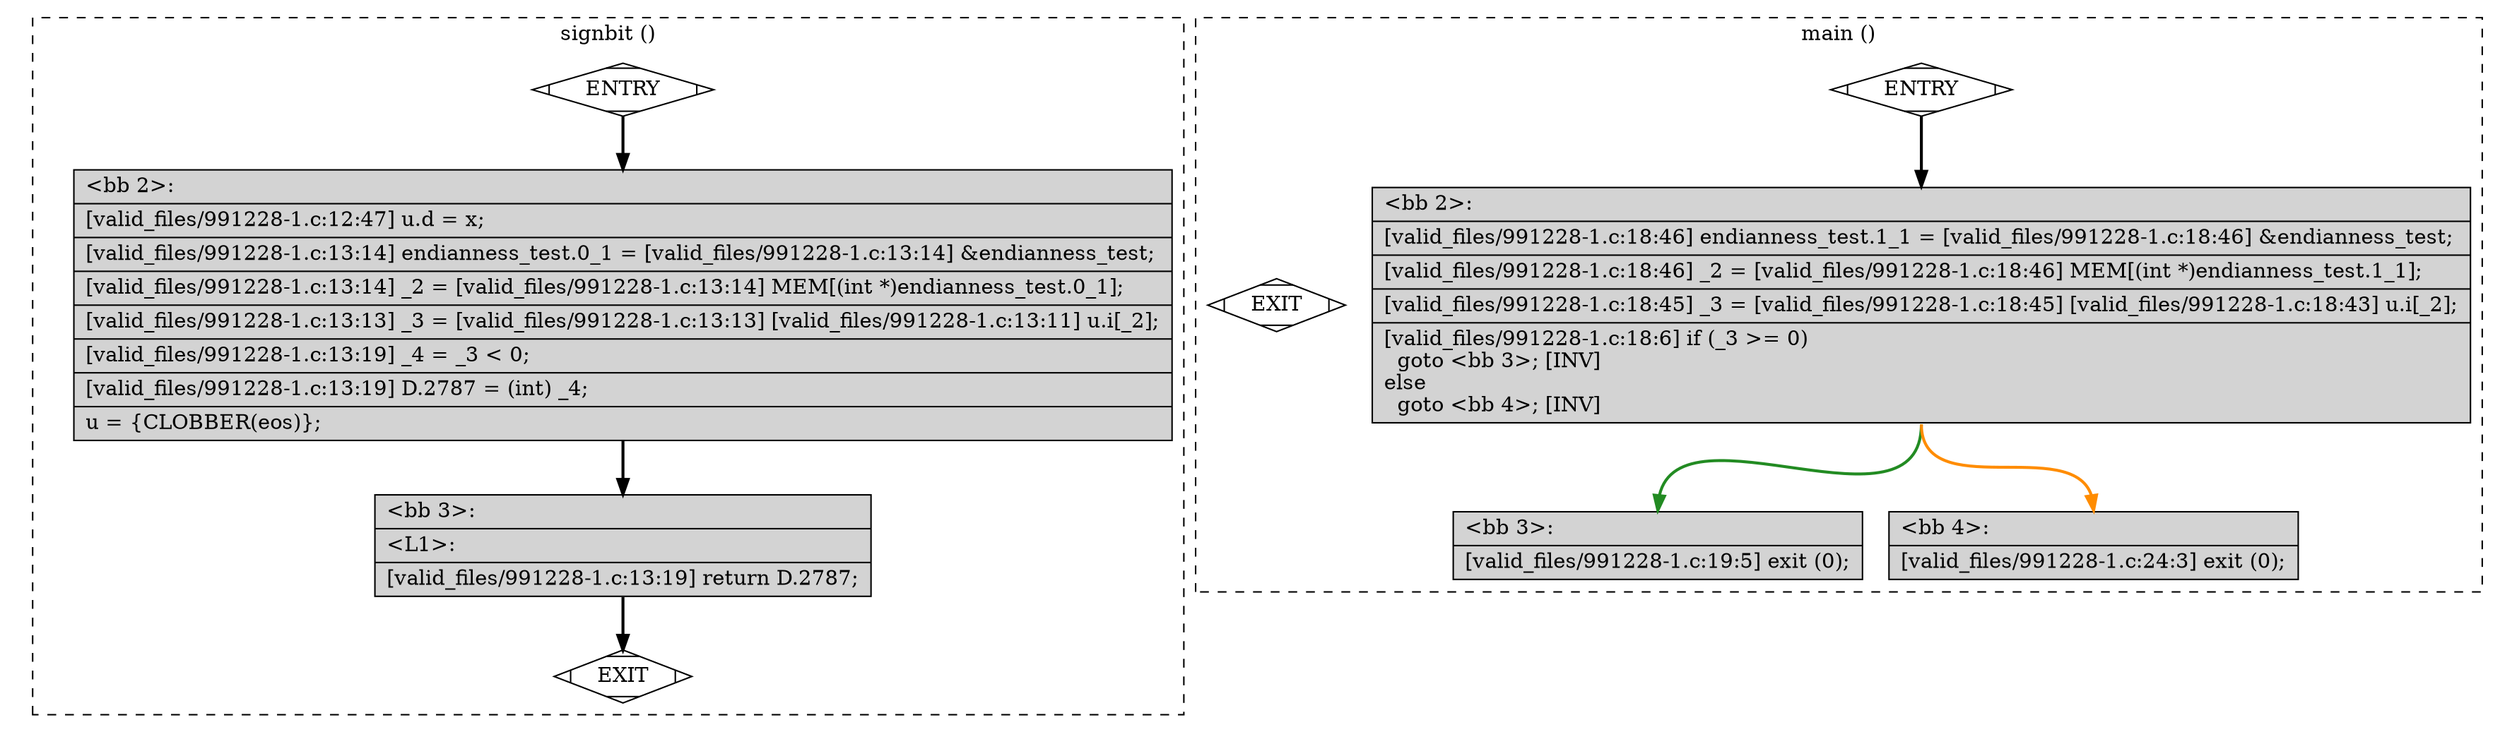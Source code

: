 digraph "a-991228-1.c.015t.cfg" {
overlap=false;
subgraph "cluster_signbit" {
	style="dashed";
	color="black";
	label="signbit ()";
	fn_0_basic_block_0 [shape=Mdiamond,style=filled,fillcolor=white,label="ENTRY"];

	fn_0_basic_block_1 [shape=Mdiamond,style=filled,fillcolor=white,label="EXIT"];

	fn_0_basic_block_2 [shape=record,style=filled,fillcolor=lightgrey,label="{\<bb\ 2\>:\l\
|[valid_files/991228-1.c:12:47]\ u.d\ =\ x;\l\
|[valid_files/991228-1.c:13:14]\ endianness_test.0_1\ =\ [valid_files/991228-1.c:13:14]\ &endianness_test;\l\
|[valid_files/991228-1.c:13:14]\ _2\ =\ [valid_files/991228-1.c:13:14]\ MEM[(int\ *)endianness_test.0_1];\l\
|[valid_files/991228-1.c:13:13]\ _3\ =\ [valid_files/991228-1.c:13:13]\ [valid_files/991228-1.c:13:11]\ u.i[_2];\l\
|[valid_files/991228-1.c:13:19]\ _4\ =\ _3\ \<\ 0;\l\
|[valid_files/991228-1.c:13:19]\ D.2787\ =\ (int)\ _4;\l\
|u\ =\ \{CLOBBER(eos)\};\l\
}"];

	fn_0_basic_block_3 [shape=record,style=filled,fillcolor=lightgrey,label="{\<bb\ 3\>:\l\
|\<L1\>:\l\
|[valid_files/991228-1.c:13:19]\ return\ D.2787;\l\
}"];

	fn_0_basic_block_0:s -> fn_0_basic_block_2:n [style="solid,bold",color=black,weight=100,constraint=true];
	fn_0_basic_block_2:s -> fn_0_basic_block_3:n [style="solid,bold",color=black,weight=100,constraint=true];
	fn_0_basic_block_3:s -> fn_0_basic_block_1:n [style="solid,bold",color=black,weight=10,constraint=true];
	fn_0_basic_block_0:s -> fn_0_basic_block_1:n [style="invis",constraint=true];
}
subgraph "cluster_main" {
	style="dashed";
	color="black";
	label="main ()";
	fn_1_basic_block_0 [shape=Mdiamond,style=filled,fillcolor=white,label="ENTRY"];

	fn_1_basic_block_1 [shape=Mdiamond,style=filled,fillcolor=white,label="EXIT"];

	fn_1_basic_block_2 [shape=record,style=filled,fillcolor=lightgrey,label="{\<bb\ 2\>:\l\
|[valid_files/991228-1.c:18:46]\ endianness_test.1_1\ =\ [valid_files/991228-1.c:18:46]\ &endianness_test;\l\
|[valid_files/991228-1.c:18:46]\ _2\ =\ [valid_files/991228-1.c:18:46]\ MEM[(int\ *)endianness_test.1_1];\l\
|[valid_files/991228-1.c:18:45]\ _3\ =\ [valid_files/991228-1.c:18:45]\ [valid_files/991228-1.c:18:43]\ u.i[_2];\l\
|[valid_files/991228-1.c:18:6]\ if\ (_3\ \>=\ 0)\l\
\ \ goto\ \<bb\ 3\>;\ [INV]\l\
else\l\
\ \ goto\ \<bb\ 4\>;\ [INV]\l\
}"];

	fn_1_basic_block_3 [shape=record,style=filled,fillcolor=lightgrey,label="{\<bb\ 3\>:\l\
|[valid_files/991228-1.c:19:5]\ exit\ (0);\l\
}"];

	fn_1_basic_block_4 [shape=record,style=filled,fillcolor=lightgrey,label="{\<bb\ 4\>:\l\
|[valid_files/991228-1.c:24:3]\ exit\ (0);\l\
}"];

	fn_1_basic_block_0:s -> fn_1_basic_block_2:n [style="solid,bold",color=black,weight=100,constraint=true];
	fn_1_basic_block_2:s -> fn_1_basic_block_3:n [style="solid,bold",color=forestgreen,weight=10,constraint=true];
	fn_1_basic_block_2:s -> fn_1_basic_block_4:n [style="solid,bold",color=darkorange,weight=10,constraint=true];
	fn_1_basic_block_0:s -> fn_1_basic_block_1:n [style="invis",constraint=true];
}
}
